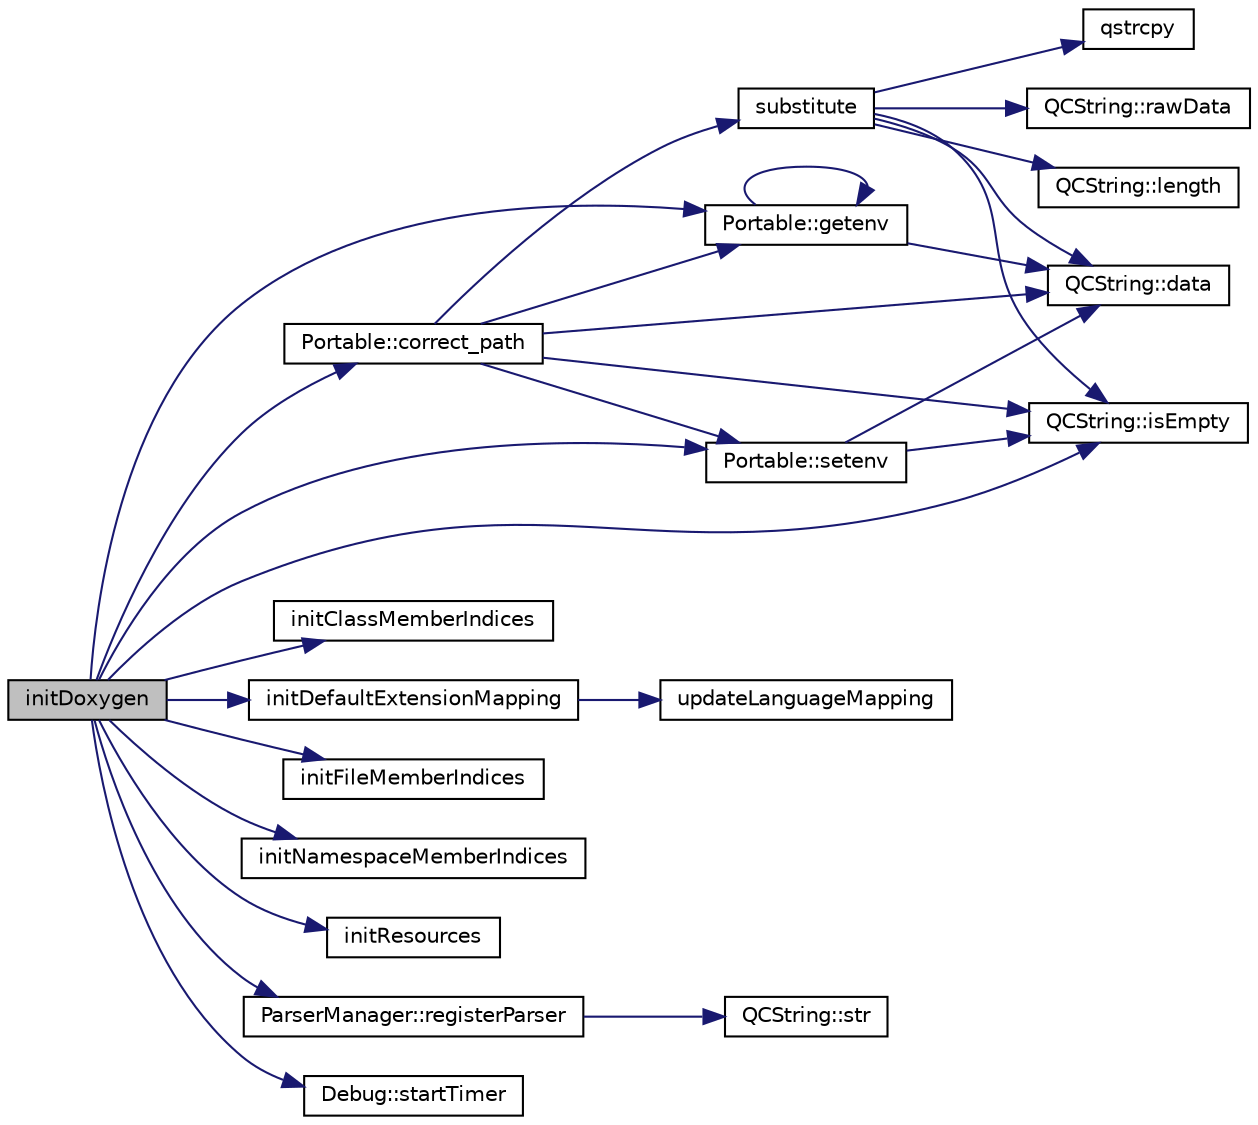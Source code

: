 digraph "initDoxygen"
{
 // LATEX_PDF_SIZE
  edge [fontname="Helvetica",fontsize="10",labelfontname="Helvetica",labelfontsize="10"];
  node [fontname="Helvetica",fontsize="10",shape=record];
  rankdir="LR";
  Node1 [label="initDoxygen",height=0.2,width=0.4,color="black", fillcolor="grey75", style="filled", fontcolor="black",tooltip=" "];
  Node1 -> Node2 [color="midnightblue",fontsize="10",style="solid",fontname="Helvetica"];
  Node2 [label="Portable::correct_path",height=0.2,width=0.4,color="black", fillcolor="white", style="filled",URL="$namespacePortable.html#a7b0d9dbb919f445905c42fabb783c6f9",tooltip=" "];
  Node2 -> Node3 [color="midnightblue",fontsize="10",style="solid",fontname="Helvetica"];
  Node3 [label="QCString::data",height=0.2,width=0.4,color="black", fillcolor="white", style="filled",URL="$classQCString.html#ac3aa3ac1a1c36d3305eba22a2eb0d098",tooltip=" "];
  Node2 -> Node4 [color="midnightblue",fontsize="10",style="solid",fontname="Helvetica"];
  Node4 [label="Portable::getenv",height=0.2,width=0.4,color="black", fillcolor="white", style="filled",URL="$namespacePortable.html#ae1a7516287ca7c75eebc3fa7aa12e970",tooltip=" "];
  Node4 -> Node3 [color="midnightblue",fontsize="10",style="solid",fontname="Helvetica"];
  Node4 -> Node4 [color="midnightblue",fontsize="10",style="solid",fontname="Helvetica"];
  Node2 -> Node5 [color="midnightblue",fontsize="10",style="solid",fontname="Helvetica"];
  Node5 [label="QCString::isEmpty",height=0.2,width=0.4,color="black", fillcolor="white", style="filled",URL="$classQCString.html#a621c4090d69ad7d05ef8e5234376c3d8",tooltip=" "];
  Node2 -> Node6 [color="midnightblue",fontsize="10",style="solid",fontname="Helvetica"];
  Node6 [label="Portable::setenv",height=0.2,width=0.4,color="black", fillcolor="white", style="filled",URL="$namespacePortable.html#abd244447df22d110ad410b69c357fdf3",tooltip=" "];
  Node6 -> Node3 [color="midnightblue",fontsize="10",style="solid",fontname="Helvetica"];
  Node6 -> Node5 [color="midnightblue",fontsize="10",style="solid",fontname="Helvetica"];
  Node2 -> Node7 [color="midnightblue",fontsize="10",style="solid",fontname="Helvetica"];
  Node7 [label="substitute",height=0.2,width=0.4,color="black", fillcolor="white", style="filled",URL="$qcstring_8cpp.html#a99187f0723aa35b7f06be3a5506b1285",tooltip="substitute all occurrences of src in s by dst"];
  Node7 -> Node3 [color="midnightblue",fontsize="10",style="solid",fontname="Helvetica"];
  Node7 -> Node5 [color="midnightblue",fontsize="10",style="solid",fontname="Helvetica"];
  Node7 -> Node8 [color="midnightblue",fontsize="10",style="solid",fontname="Helvetica"];
  Node8 [label="QCString::length",height=0.2,width=0.4,color="black", fillcolor="white", style="filled",URL="$classQCString.html#ac52596733e9110b778019946d73fb268",tooltip=" "];
  Node7 -> Node9 [color="midnightblue",fontsize="10",style="solid",fontname="Helvetica"];
  Node9 [label="qstrcpy",height=0.2,width=0.4,color="black", fillcolor="white", style="filled",URL="$qcstring_8h.html#ac32a77e081e980d3a32c45578b7be389",tooltip=" "];
  Node7 -> Node10 [color="midnightblue",fontsize="10",style="solid",fontname="Helvetica"];
  Node10 [label="QCString::rawData",height=0.2,width=0.4,color="black", fillcolor="white", style="filled",URL="$classQCString.html#a5f5c9dc172d638c8d7b07010d100117a",tooltip=" "];
  Node1 -> Node4 [color="midnightblue",fontsize="10",style="solid",fontname="Helvetica"];
  Node1 -> Node11 [color="midnightblue",fontsize="10",style="solid",fontname="Helvetica"];
  Node11 [label="initClassMemberIndices",height=0.2,width=0.4,color="black", fillcolor="white", style="filled",URL="$index_8cpp.html#aa81ddea105efdb7387c7dbbeccb7853f",tooltip=" "];
  Node1 -> Node12 [color="midnightblue",fontsize="10",style="solid",fontname="Helvetica"];
  Node12 [label="initDefaultExtensionMapping",height=0.2,width=0.4,color="black", fillcolor="white", style="filled",URL="$util_8cpp.html#a87fb21e07b359f00a4e3774a6eb736e3",tooltip=" "];
  Node12 -> Node13 [color="midnightblue",fontsize="10",style="solid",fontname="Helvetica"];
  Node13 [label="updateLanguageMapping",height=0.2,width=0.4,color="black", fillcolor="white", style="filled",URL="$util_8cpp.html#ae4f8196aff5be2c0b8046c45e3830fab",tooltip=" "];
  Node1 -> Node14 [color="midnightblue",fontsize="10",style="solid",fontname="Helvetica"];
  Node14 [label="initFileMemberIndices",height=0.2,width=0.4,color="black", fillcolor="white", style="filled",URL="$index_8cpp.html#af69a5ffa69982799bc4ea5f3cd95a6be",tooltip=" "];
  Node1 -> Node15 [color="midnightblue",fontsize="10",style="solid",fontname="Helvetica"];
  Node15 [label="initNamespaceMemberIndices",height=0.2,width=0.4,color="black", fillcolor="white", style="filled",URL="$index_8cpp.html#ac56c2afc476b9e3d86920efa77f225c8",tooltip=" "];
  Node1 -> Node16 [color="midnightblue",fontsize="10",style="solid",fontname="Helvetica"];
  Node16 [label="initResources",height=0.2,width=0.4,color="black", fillcolor="white", style="filled",URL="$doxygen_8cpp.html#ac574253826b0b2a23c4c9bcf2ec89f62",tooltip=" "];
  Node1 -> Node5 [color="midnightblue",fontsize="10",style="solid",fontname="Helvetica"];
  Node1 -> Node17 [color="midnightblue",fontsize="10",style="solid",fontname="Helvetica"];
  Node17 [label="ParserManager::registerParser",height=0.2,width=0.4,color="black", fillcolor="white", style="filled",URL="$classParserManager.html#ae3fd2274adef4a45c05ee1c56ffedd5b",tooltip=" "];
  Node17 -> Node18 [color="midnightblue",fontsize="10",style="solid",fontname="Helvetica"];
  Node18 [label="QCString::str",height=0.2,width=0.4,color="black", fillcolor="white", style="filled",URL="$classQCString.html#a9824b07232eea418ab3b3e7dc3178eec",tooltip=" "];
  Node1 -> Node6 [color="midnightblue",fontsize="10",style="solid",fontname="Helvetica"];
  Node1 -> Node19 [color="midnightblue",fontsize="10",style="solid",fontname="Helvetica"];
  Node19 [label="Debug::startTimer",height=0.2,width=0.4,color="black", fillcolor="white", style="filled",URL="$classDebug.html#ad34e8ad3d814a4cf8b29ce98fd7a96f5",tooltip=" "];
}
